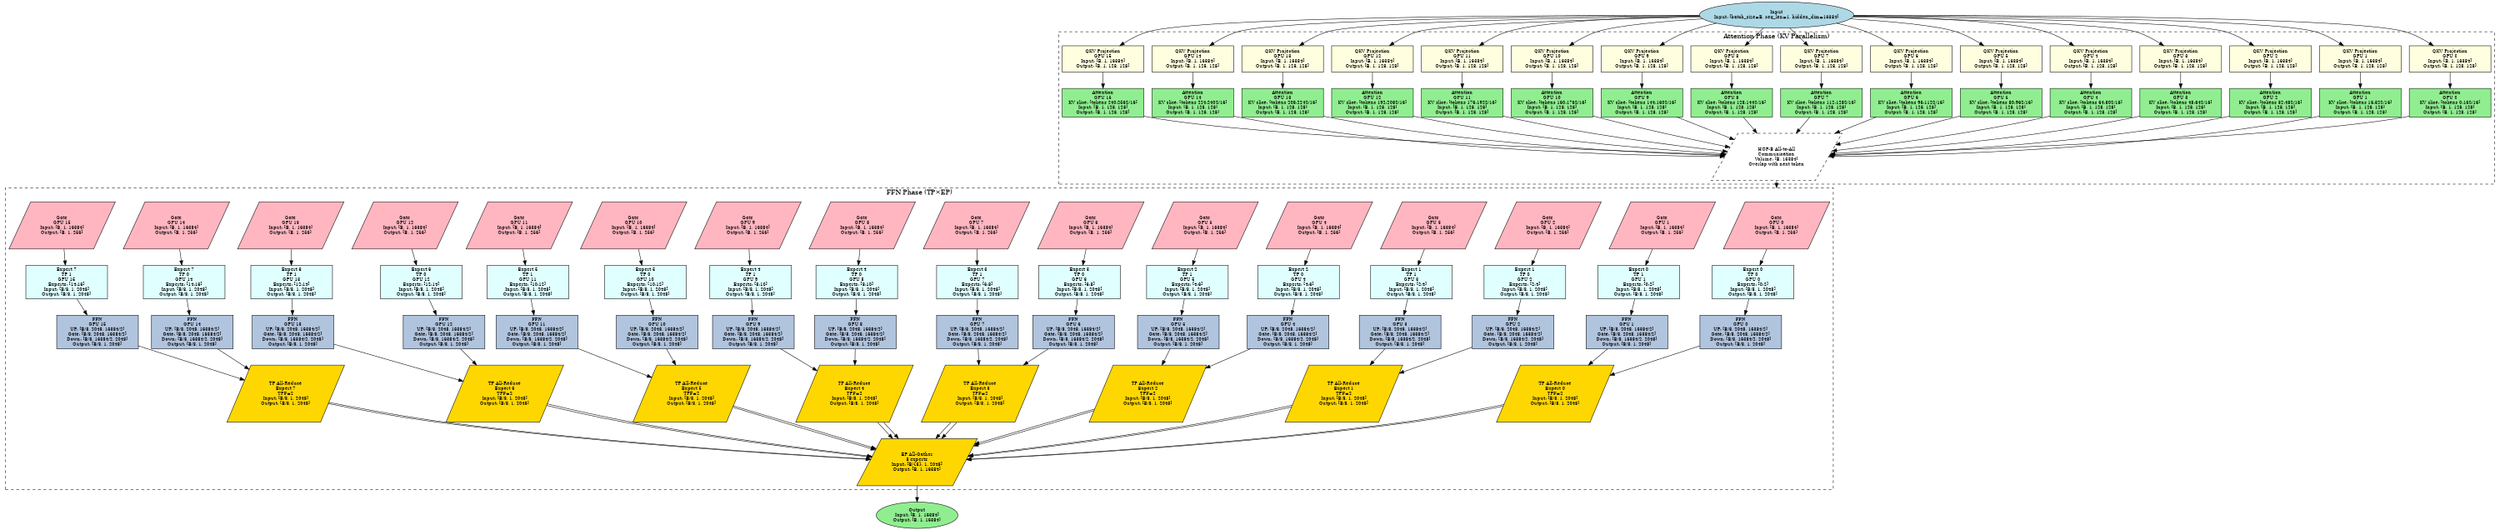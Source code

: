 // DeepSeek-R1 with Helix Parallelism (16 GPUs)
digraph DeepSeek_R1_Helix {
	compound=true rankdir=TB size="20,30"
	node [fontsize=10 height=0.8 width=2.5]
	input [label="Input\nInput: [batch_size=B, seq_len=1, hidden_dim=16384]" fillcolor=lightblue shape=ellipse style=filled]
	input -> qkv_0
	qkv_0 -> attn_0
	attn_0 -> hopb
	input -> qkv_1
	qkv_1 -> attn_1
	attn_1 -> hopb
	input -> qkv_2
	qkv_2 -> attn_2
	attn_2 -> hopb
	input -> qkv_3
	qkv_3 -> attn_3
	attn_3 -> hopb
	input -> qkv_4
	qkv_4 -> attn_4
	attn_4 -> hopb
	input -> qkv_5
	qkv_5 -> attn_5
	attn_5 -> hopb
	input -> qkv_6
	qkv_6 -> attn_6
	attn_6 -> hopb
	input -> qkv_7
	qkv_7 -> attn_7
	attn_7 -> hopb
	input -> qkv_8
	qkv_8 -> attn_8
	attn_8 -> hopb
	input -> qkv_9
	qkv_9 -> attn_9
	attn_9 -> hopb
	input -> qkv_10
	qkv_10 -> attn_10
	attn_10 -> hopb
	input -> qkv_11
	qkv_11 -> attn_11
	attn_11 -> hopb
	input -> qkv_12
	qkv_12 -> attn_12
	attn_12 -> hopb
	input -> qkv_13
	qkv_13 -> attn_13
	attn_13 -> hopb
	input -> qkv_14
	qkv_14 -> attn_14
	attn_14 -> hopb
	input -> qkv_15
	qkv_15 -> attn_15
	attn_15 -> hopb
	subgraph cluster_attention {
		label="Attention Phase (KV Parallelism)" style=dashed
		qkv_0 [label="QKV Projection\nGPU 0\nInput: [B, 1, 16384]\nOutput: [B, 1, 128, 128]" fillcolor=lightyellow shape=rectangle style=filled]
		qkv_1 [label="QKV Projection\nGPU 1\nInput: [B, 1, 16384]\nOutput: [B, 1, 128, 128]" fillcolor=lightyellow shape=rectangle style=filled]
		qkv_2 [label="QKV Projection\nGPU 2\nInput: [B, 1, 16384]\nOutput: [B, 1, 128, 128]" fillcolor=lightyellow shape=rectangle style=filled]
		qkv_3 [label="QKV Projection\nGPU 3\nInput: [B, 1, 16384]\nOutput: [B, 1, 128, 128]" fillcolor=lightyellow shape=rectangle style=filled]
		qkv_4 [label="QKV Projection\nGPU 4\nInput: [B, 1, 16384]\nOutput: [B, 1, 128, 128]" fillcolor=lightyellow shape=rectangle style=filled]
		qkv_5 [label="QKV Projection\nGPU 5\nInput: [B, 1, 16384]\nOutput: [B, 1, 128, 128]" fillcolor=lightyellow shape=rectangle style=filled]
		qkv_6 [label="QKV Projection\nGPU 6\nInput: [B, 1, 16384]\nOutput: [B, 1, 128, 128]" fillcolor=lightyellow shape=rectangle style=filled]
		qkv_7 [label="QKV Projection\nGPU 7\nInput: [B, 1, 16384]\nOutput: [B, 1, 128, 128]" fillcolor=lightyellow shape=rectangle style=filled]
		qkv_8 [label="QKV Projection\nGPU 8\nInput: [B, 1, 16384]\nOutput: [B, 1, 128, 128]" fillcolor=lightyellow shape=rectangle style=filled]
		qkv_9 [label="QKV Projection\nGPU 9\nInput: [B, 1, 16384]\nOutput: [B, 1, 128, 128]" fillcolor=lightyellow shape=rectangle style=filled]
		qkv_10 [label="QKV Projection\nGPU 10\nInput: [B, 1, 16384]\nOutput: [B, 1, 128, 128]" fillcolor=lightyellow shape=rectangle style=filled]
		qkv_11 [label="QKV Projection\nGPU 11\nInput: [B, 1, 16384]\nOutput: [B, 1, 128, 128]" fillcolor=lightyellow shape=rectangle style=filled]
		qkv_12 [label="QKV Projection\nGPU 12\nInput: [B, 1, 16384]\nOutput: [B, 1, 128, 128]" fillcolor=lightyellow shape=rectangle style=filled]
		qkv_13 [label="QKV Projection\nGPU 13\nInput: [B, 1, 16384]\nOutput: [B, 1, 128, 128]" fillcolor=lightyellow shape=rectangle style=filled]
		qkv_14 [label="QKV Projection\nGPU 14\nInput: [B, 1, 16384]\nOutput: [B, 1, 128, 128]" fillcolor=lightyellow shape=rectangle style=filled]
		qkv_15 [label="QKV Projection\nGPU 15\nInput: [B, 1, 16384]\nOutput: [B, 1, 128, 128]" fillcolor=lightyellow shape=rectangle style=filled]
		attn_0 [label="Attention\nGPU 0\nKV slice: [tokens 0:16S/16]\nInput: [B, 1, 128, 128]\nOutput: [B, 1, 128, 128]" fillcolor=lightgreen shape=rectangle style=filled]
		attn_1 [label="Attention\nGPU 1\nKV slice: [tokens 16:32S/16]\nInput: [B, 1, 128, 128]\nOutput: [B, 1, 128, 128]" fillcolor=lightgreen shape=rectangle style=filled]
		attn_2 [label="Attention\nGPU 2\nKV slice: [tokens 32:48S/16]\nInput: [B, 1, 128, 128]\nOutput: [B, 1, 128, 128]" fillcolor=lightgreen shape=rectangle style=filled]
		attn_3 [label="Attention\nGPU 3\nKV slice: [tokens 48:64S/16]\nInput: [B, 1, 128, 128]\nOutput: [B, 1, 128, 128]" fillcolor=lightgreen shape=rectangle style=filled]
		attn_4 [label="Attention\nGPU 4\nKV slice: [tokens 64:80S/16]\nInput: [B, 1, 128, 128]\nOutput: [B, 1, 128, 128]" fillcolor=lightgreen shape=rectangle style=filled]
		attn_5 [label="Attention\nGPU 5\nKV slice: [tokens 80:96S/16]\nInput: [B, 1, 128, 128]\nOutput: [B, 1, 128, 128]" fillcolor=lightgreen shape=rectangle style=filled]
		attn_6 [label="Attention\nGPU 6\nKV slice: [tokens 96:112S/16]\nInput: [B, 1, 128, 128]\nOutput: [B, 1, 128, 128]" fillcolor=lightgreen shape=rectangle style=filled]
		attn_7 [label="Attention\nGPU 7\nKV slice: [tokens 112:128S/16]\nInput: [B, 1, 128, 128]\nOutput: [B, 1, 128, 128]" fillcolor=lightgreen shape=rectangle style=filled]
		attn_8 [label="Attention\nGPU 8\nKV slice: [tokens 128:144S/16]\nInput: [B, 1, 128, 128]\nOutput: [B, 1, 128, 128]" fillcolor=lightgreen shape=rectangle style=filled]
		attn_9 [label="Attention\nGPU 9\nKV slice: [tokens 144:160S/16]\nInput: [B, 1, 128, 128]\nOutput: [B, 1, 128, 128]" fillcolor=lightgreen shape=rectangle style=filled]
		attn_10 [label="Attention\nGPU 10\nKV slice: [tokens 160:176S/16]\nInput: [B, 1, 128, 128]\nOutput: [B, 1, 128, 128]" fillcolor=lightgreen shape=rectangle style=filled]
		attn_11 [label="Attention\nGPU 11\nKV slice: [tokens 176:192S/16]\nInput: [B, 1, 128, 128]\nOutput: [B, 1, 128, 128]" fillcolor=lightgreen shape=rectangle style=filled]
		attn_12 [label="Attention\nGPU 12\nKV slice: [tokens 192:208S/16]\nInput: [B, 1, 128, 128]\nOutput: [B, 1, 128, 128]" fillcolor=lightgreen shape=rectangle style=filled]
		attn_13 [label="Attention\nGPU 13\nKV slice: [tokens 208:224S/16]\nInput: [B, 1, 128, 128]\nOutput: [B, 1, 128, 128]" fillcolor=lightgreen shape=rectangle style=filled]
		attn_14 [label="Attention\nGPU 14\nKV slice: [tokens 224:240S/16]\nInput: [B, 1, 128, 128]\nOutput: [B, 1, 128, 128]" fillcolor=lightgreen shape=rectangle style=filled]
		attn_15 [label="Attention\nGPU 15\nKV slice: [tokens 240:256S/16]\nInput: [B, 1, 128, 128]\nOutput: [B, 1, 128, 128]" fillcolor=lightgreen shape=rectangle style=filled]
		hopb [label="HOP-B All-to-All\nCommunication\nVolume: [B, 16384]\nOverlap with next token" fillcolor=lightcoral shape=parallelogram style=dashed]
	}
	hopb -> gate_0 [lhead=cluster_ffn]
	gate_0 -> expert_0_tp_0
	expert_0_tp_0 -> ffn_0_tp_0
	ffn_0_tp_0 -> allreduce_0
	allreduce_0 -> ep_allgather
	gate_1 -> expert_0_tp_1
	expert_0_tp_1 -> ffn_0_tp_1
	ffn_0_tp_1 -> allreduce_0
	allreduce_0 -> ep_allgather
	gate_2 -> expert_1_tp_0
	expert_1_tp_0 -> ffn_1_tp_0
	ffn_1_tp_0 -> allreduce_1
	allreduce_1 -> ep_allgather
	gate_3 -> expert_1_tp_1
	expert_1_tp_1 -> ffn_1_tp_1
	ffn_1_tp_1 -> allreduce_1
	allreduce_1 -> ep_allgather
	gate_4 -> expert_2_tp_0
	expert_2_tp_0 -> ffn_2_tp_0
	ffn_2_tp_0 -> allreduce_2
	allreduce_2 -> ep_allgather
	gate_5 -> expert_2_tp_1
	expert_2_tp_1 -> ffn_2_tp_1
	ffn_2_tp_1 -> allreduce_2
	allreduce_2 -> ep_allgather
	gate_6 -> expert_3_tp_0
	expert_3_tp_0 -> ffn_3_tp_0
	ffn_3_tp_0 -> allreduce_3
	allreduce_3 -> ep_allgather
	gate_7 -> expert_3_tp_1
	expert_3_tp_1 -> ffn_3_tp_1
	ffn_3_tp_1 -> allreduce_3
	allreduce_3 -> ep_allgather
	gate_8 -> expert_4_tp_0
	expert_4_tp_0 -> ffn_4_tp_0
	ffn_4_tp_0 -> allreduce_4
	allreduce_4 -> ep_allgather
	gate_9 -> expert_4_tp_1
	expert_4_tp_1 -> ffn_4_tp_1
	ffn_4_tp_1 -> allreduce_4
	allreduce_4 -> ep_allgather
	gate_10 -> expert_5_tp_0
	expert_5_tp_0 -> ffn_5_tp_0
	ffn_5_tp_0 -> allreduce_5
	allreduce_5 -> ep_allgather
	gate_11 -> expert_5_tp_1
	expert_5_tp_1 -> ffn_5_tp_1
	ffn_5_tp_1 -> allreduce_5
	allreduce_5 -> ep_allgather
	gate_12 -> expert_6_tp_0
	expert_6_tp_0 -> ffn_6_tp_0
	ffn_6_tp_0 -> allreduce_6
	allreduce_6 -> ep_allgather
	gate_13 -> expert_6_tp_1
	expert_6_tp_1 -> ffn_6_tp_1
	ffn_6_tp_1 -> allreduce_6
	allreduce_6 -> ep_allgather
	gate_14 -> expert_7_tp_0
	expert_7_tp_0 -> ffn_7_tp_0
	ffn_7_tp_0 -> allreduce_7
	allreduce_7 -> ep_allgather
	gate_15 -> expert_7_tp_1
	expert_7_tp_1 -> ffn_7_tp_1
	ffn_7_tp_1 -> allreduce_7
	allreduce_7 -> ep_allgather
	subgraph cluster_ffn {
		label="FFN Phase (TP×EP)" style=dashed
		gate_0 [label="Gate\nGPU 0\nInput: [B, 1, 16384]\nOutput: [B, 1, 256]" fillcolor=lightpink shape=parallelogram style=filled]
		gate_1 [label="Gate\nGPU 1\nInput: [B, 1, 16384]\nOutput: [B, 1, 256]" fillcolor=lightpink shape=parallelogram style=filled]
		gate_2 [label="Gate\nGPU 2\nInput: [B, 1, 16384]\nOutput: [B, 1, 256]" fillcolor=lightpink shape=parallelogram style=filled]
		gate_3 [label="Gate\nGPU 3\nInput: [B, 1, 16384]\nOutput: [B, 1, 256]" fillcolor=lightpink shape=parallelogram style=filled]
		gate_4 [label="Gate\nGPU 4\nInput: [B, 1, 16384]\nOutput: [B, 1, 256]" fillcolor=lightpink shape=parallelogram style=filled]
		gate_5 [label="Gate\nGPU 5\nInput: [B, 1, 16384]\nOutput: [B, 1, 256]" fillcolor=lightpink shape=parallelogram style=filled]
		gate_6 [label="Gate\nGPU 6\nInput: [B, 1, 16384]\nOutput: [B, 1, 256]" fillcolor=lightpink shape=parallelogram style=filled]
		gate_7 [label="Gate\nGPU 7\nInput: [B, 1, 16384]\nOutput: [B, 1, 256]" fillcolor=lightpink shape=parallelogram style=filled]
		gate_8 [label="Gate\nGPU 8\nInput: [B, 1, 16384]\nOutput: [B, 1, 256]" fillcolor=lightpink shape=parallelogram style=filled]
		gate_9 [label="Gate\nGPU 9\nInput: [B, 1, 16384]\nOutput: [B, 1, 256]" fillcolor=lightpink shape=parallelogram style=filled]
		gate_10 [label="Gate\nGPU 10\nInput: [B, 1, 16384]\nOutput: [B, 1, 256]" fillcolor=lightpink shape=parallelogram style=filled]
		gate_11 [label="Gate\nGPU 11\nInput: [B, 1, 16384]\nOutput: [B, 1, 256]" fillcolor=lightpink shape=parallelogram style=filled]
		gate_12 [label="Gate\nGPU 12\nInput: [B, 1, 16384]\nOutput: [B, 1, 256]" fillcolor=lightpink shape=parallelogram style=filled]
		gate_13 [label="Gate\nGPU 13\nInput: [B, 1, 16384]\nOutput: [B, 1, 256]" fillcolor=lightpink shape=parallelogram style=filled]
		gate_14 [label="Gate\nGPU 14\nInput: [B, 1, 16384]\nOutput: [B, 1, 256]" fillcolor=lightpink shape=parallelogram style=filled]
		gate_15 [label="Gate\nGPU 15\nInput: [B, 1, 16384]\nOutput: [B, 1, 256]" fillcolor=lightpink shape=parallelogram style=filled]
		expert_0_tp_0 [label="Expert 0\nTP 0\nGPU 0\nExperts: [0:2]\nInput: [B/8, 1, 2048]\nOutput: [B/8, 1, 2048]" fillcolor=lightcyan shape=rectangle style=filled]
		expert_0_tp_1 [label="Expert 0\nTP 1\nGPU 1\nExperts: [0:2]\nInput: [B/8, 1, 2048]\nOutput: [B/8, 1, 2048]" fillcolor=lightcyan shape=rectangle style=filled]
		expert_1_tp_0 [label="Expert 1\nTP 0\nGPU 2\nExperts: [2:4]\nInput: [B/8, 1, 2048]\nOutput: [B/8, 1, 2048]" fillcolor=lightcyan shape=rectangle style=filled]
		expert_1_tp_1 [label="Expert 1\nTP 1\nGPU 3\nExperts: [2:4]\nInput: [B/8, 1, 2048]\nOutput: [B/8, 1, 2048]" fillcolor=lightcyan shape=rectangle style=filled]
		expert_2_tp_0 [label="Expert 2\nTP 0\nGPU 4\nExperts: [4:6]\nInput: [B/8, 1, 2048]\nOutput: [B/8, 1, 2048]" fillcolor=lightcyan shape=rectangle style=filled]
		expert_2_tp_1 [label="Expert 2\nTP 1\nGPU 5\nExperts: [4:6]\nInput: [B/8, 1, 2048]\nOutput: [B/8, 1, 2048]" fillcolor=lightcyan shape=rectangle style=filled]
		expert_3_tp_0 [label="Expert 3\nTP 0\nGPU 6\nExperts: [6:8]\nInput: [B/8, 1, 2048]\nOutput: [B/8, 1, 2048]" fillcolor=lightcyan shape=rectangle style=filled]
		expert_3_tp_1 [label="Expert 3\nTP 1\nGPU 7\nExperts: [6:8]\nInput: [B/8, 1, 2048]\nOutput: [B/8, 1, 2048]" fillcolor=lightcyan shape=rectangle style=filled]
		expert_4_tp_0 [label="Expert 4\nTP 0\nGPU 8\nExperts: [8:10]\nInput: [B/8, 1, 2048]\nOutput: [B/8, 1, 2048]" fillcolor=lightcyan shape=rectangle style=filled]
		expert_4_tp_1 [label="Expert 4\nTP 1\nGPU 9\nExperts: [8:10]\nInput: [B/8, 1, 2048]\nOutput: [B/8, 1, 2048]" fillcolor=lightcyan shape=rectangle style=filled]
		expert_5_tp_0 [label="Expert 5\nTP 0\nGPU 10\nExperts: [10:12]\nInput: [B/8, 1, 2048]\nOutput: [B/8, 1, 2048]" fillcolor=lightcyan shape=rectangle style=filled]
		expert_5_tp_1 [label="Expert 5\nTP 1\nGPU 11\nExperts: [10:12]\nInput: [B/8, 1, 2048]\nOutput: [B/8, 1, 2048]" fillcolor=lightcyan shape=rectangle style=filled]
		expert_6_tp_0 [label="Expert 6\nTP 0\nGPU 12\nExperts: [12:14]\nInput: [B/8, 1, 2048]\nOutput: [B/8, 1, 2048]" fillcolor=lightcyan shape=rectangle style=filled]
		expert_6_tp_1 [label="Expert 6\nTP 1\nGPU 13\nExperts: [12:14]\nInput: [B/8, 1, 2048]\nOutput: [B/8, 1, 2048]" fillcolor=lightcyan shape=rectangle style=filled]
		expert_7_tp_0 [label="Expert 7\nTP 0\nGPU 14\nExperts: [14:16]\nInput: [B/8, 1, 2048]\nOutput: [B/8, 1, 2048]" fillcolor=lightcyan shape=rectangle style=filled]
		expert_7_tp_1 [label="Expert 7\nTP 1\nGPU 15\nExperts: [14:16]\nInput: [B/8, 1, 2048]\nOutput: [B/8, 1, 2048]" fillcolor=lightcyan shape=rectangle style=filled]
		ffn_0_tp_0 [label="FFN\nGPU 0\nUP: [B/8, 2048, 16384/2]\nGate: [B/8, 2048, 16384/2]\nDown: [B/8, 16384/2, 2048]\nOutput: [B/8, 1, 2048]" fillcolor=lightsteelblue shape=rectangle style=filled]
		ffn_0_tp_1 [label="FFN\nGPU 1\nUP: [B/8, 2048, 16384/2]\nGate: [B/8, 2048, 16384/2]\nDown: [B/8, 16384/2, 2048]\nOutput: [B/8, 1, 2048]" fillcolor=lightsteelblue shape=rectangle style=filled]
		ffn_1_tp_0 [label="FFN\nGPU 2\nUP: [B/8, 2048, 16384/2]\nGate: [B/8, 2048, 16384/2]\nDown: [B/8, 16384/2, 2048]\nOutput: [B/8, 1, 2048]" fillcolor=lightsteelblue shape=rectangle style=filled]
		ffn_1_tp_1 [label="FFN\nGPU 3\nUP: [B/8, 2048, 16384/2]\nGate: [B/8, 2048, 16384/2]\nDown: [B/8, 16384/2, 2048]\nOutput: [B/8, 1, 2048]" fillcolor=lightsteelblue shape=rectangle style=filled]
		ffn_2_tp_0 [label="FFN\nGPU 4\nUP: [B/8, 2048, 16384/2]\nGate: [B/8, 2048, 16384/2]\nDown: [B/8, 16384/2, 2048]\nOutput: [B/8, 1, 2048]" fillcolor=lightsteelblue shape=rectangle style=filled]
		ffn_2_tp_1 [label="FFN\nGPU 5\nUP: [B/8, 2048, 16384/2]\nGate: [B/8, 2048, 16384/2]\nDown: [B/8, 16384/2, 2048]\nOutput: [B/8, 1, 2048]" fillcolor=lightsteelblue shape=rectangle style=filled]
		ffn_3_tp_0 [label="FFN\nGPU 6\nUP: [B/8, 2048, 16384/2]\nGate: [B/8, 2048, 16384/2]\nDown: [B/8, 16384/2, 2048]\nOutput: [B/8, 1, 2048]" fillcolor=lightsteelblue shape=rectangle style=filled]
		ffn_3_tp_1 [label="FFN\nGPU 7\nUP: [B/8, 2048, 16384/2]\nGate: [B/8, 2048, 16384/2]\nDown: [B/8, 16384/2, 2048]\nOutput: [B/8, 1, 2048]" fillcolor=lightsteelblue shape=rectangle style=filled]
		ffn_4_tp_0 [label="FFN\nGPU 8\nUP: [B/8, 2048, 16384/2]\nGate: [B/8, 2048, 16384/2]\nDown: [B/8, 16384/2, 2048]\nOutput: [B/8, 1, 2048]" fillcolor=lightsteelblue shape=rectangle style=filled]
		ffn_4_tp_1 [label="FFN\nGPU 9\nUP: [B/8, 2048, 16384/2]\nGate: [B/8, 2048, 16384/2]\nDown: [B/8, 16384/2, 2048]\nOutput: [B/8, 1, 2048]" fillcolor=lightsteelblue shape=rectangle style=filled]
		ffn_5_tp_0 [label="FFN\nGPU 10\nUP: [B/8, 2048, 16384/2]\nGate: [B/8, 2048, 16384/2]\nDown: [B/8, 16384/2, 2048]\nOutput: [B/8, 1, 2048]" fillcolor=lightsteelblue shape=rectangle style=filled]
		ffn_5_tp_1 [label="FFN\nGPU 11\nUP: [B/8, 2048, 16384/2]\nGate: [B/8, 2048, 16384/2]\nDown: [B/8, 16384/2, 2048]\nOutput: [B/8, 1, 2048]" fillcolor=lightsteelblue shape=rectangle style=filled]
		ffn_6_tp_0 [label="FFN\nGPU 12\nUP: [B/8, 2048, 16384/2]\nGate: [B/8, 2048, 16384/2]\nDown: [B/8, 16384/2, 2048]\nOutput: [B/8, 1, 2048]" fillcolor=lightsteelblue shape=rectangle style=filled]
		ffn_6_tp_1 [label="FFN\nGPU 13\nUP: [B/8, 2048, 16384/2]\nGate: [B/8, 2048, 16384/2]\nDown: [B/8, 16384/2, 2048]\nOutput: [B/8, 1, 2048]" fillcolor=lightsteelblue shape=rectangle style=filled]
		ffn_7_tp_0 [label="FFN\nGPU 14\nUP: [B/8, 2048, 16384/2]\nGate: [B/8, 2048, 16384/2]\nDown: [B/8, 16384/2, 2048]\nOutput: [B/8, 1, 2048]" fillcolor=lightsteelblue shape=rectangle style=filled]
		ffn_7_tp_1 [label="FFN\nGPU 15\nUP: [B/8, 2048, 16384/2]\nGate: [B/8, 2048, 16384/2]\nDown: [B/8, 16384/2, 2048]\nOutput: [B/8, 1, 2048]" fillcolor=lightsteelblue shape=rectangle style=filled]
		allreduce_0 [label="TP All-Reduce\nExpert 0\nTPF=2\nInput: [B/8, 1, 2048]\nOutput: [B/8, 1, 2048]" fillcolor=gold shape=parallelogram style=filled]
		allreduce_1 [label="TP All-Reduce\nExpert 1\nTPF=2\nInput: [B/8, 1, 2048]\nOutput: [B/8, 1, 2048]" fillcolor=gold shape=parallelogram style=filled]
		allreduce_2 [label="TP All-Reduce\nExpert 2\nTPF=2\nInput: [B/8, 1, 2048]\nOutput: [B/8, 1, 2048]" fillcolor=gold shape=parallelogram style=filled]
		allreduce_3 [label="TP All-Reduce\nExpert 3\nTPF=2\nInput: [B/8, 1, 2048]\nOutput: [B/8, 1, 2048]" fillcolor=gold shape=parallelogram style=filled]
		allreduce_4 [label="TP All-Reduce\nExpert 4\nTPF=2\nInput: [B/8, 1, 2048]\nOutput: [B/8, 1, 2048]" fillcolor=gold shape=parallelogram style=filled]
		allreduce_5 [label="TP All-Reduce\nExpert 5\nTPF=2\nInput: [B/8, 1, 2048]\nOutput: [B/8, 1, 2048]" fillcolor=gold shape=parallelogram style=filled]
		allreduce_6 [label="TP All-Reduce\nExpert 6\nTPF=2\nInput: [B/8, 1, 2048]\nOutput: [B/8, 1, 2048]" fillcolor=gold shape=parallelogram style=filled]
		allreduce_7 [label="TP All-Reduce\nExpert 7\nTPF=2\nInput: [B/8, 1, 2048]\nOutput: [B/8, 1, 2048]" fillcolor=gold shape=parallelogram style=filled]
		ep_allgather [label="EP All-Gather\n8 experts\nInput: [B/{8}, 1, 2048]\nOutput: [B, 1, 16384]" fillcolor=gold shape=parallelogram style=filled]
	}
	output [label="Output\nInput: [B, 1, 16384]\nOutput: [B, 1, 16384]" fillcolor=lightgreen shape=ellipse style=filled]
	ep_allgather -> output
}

